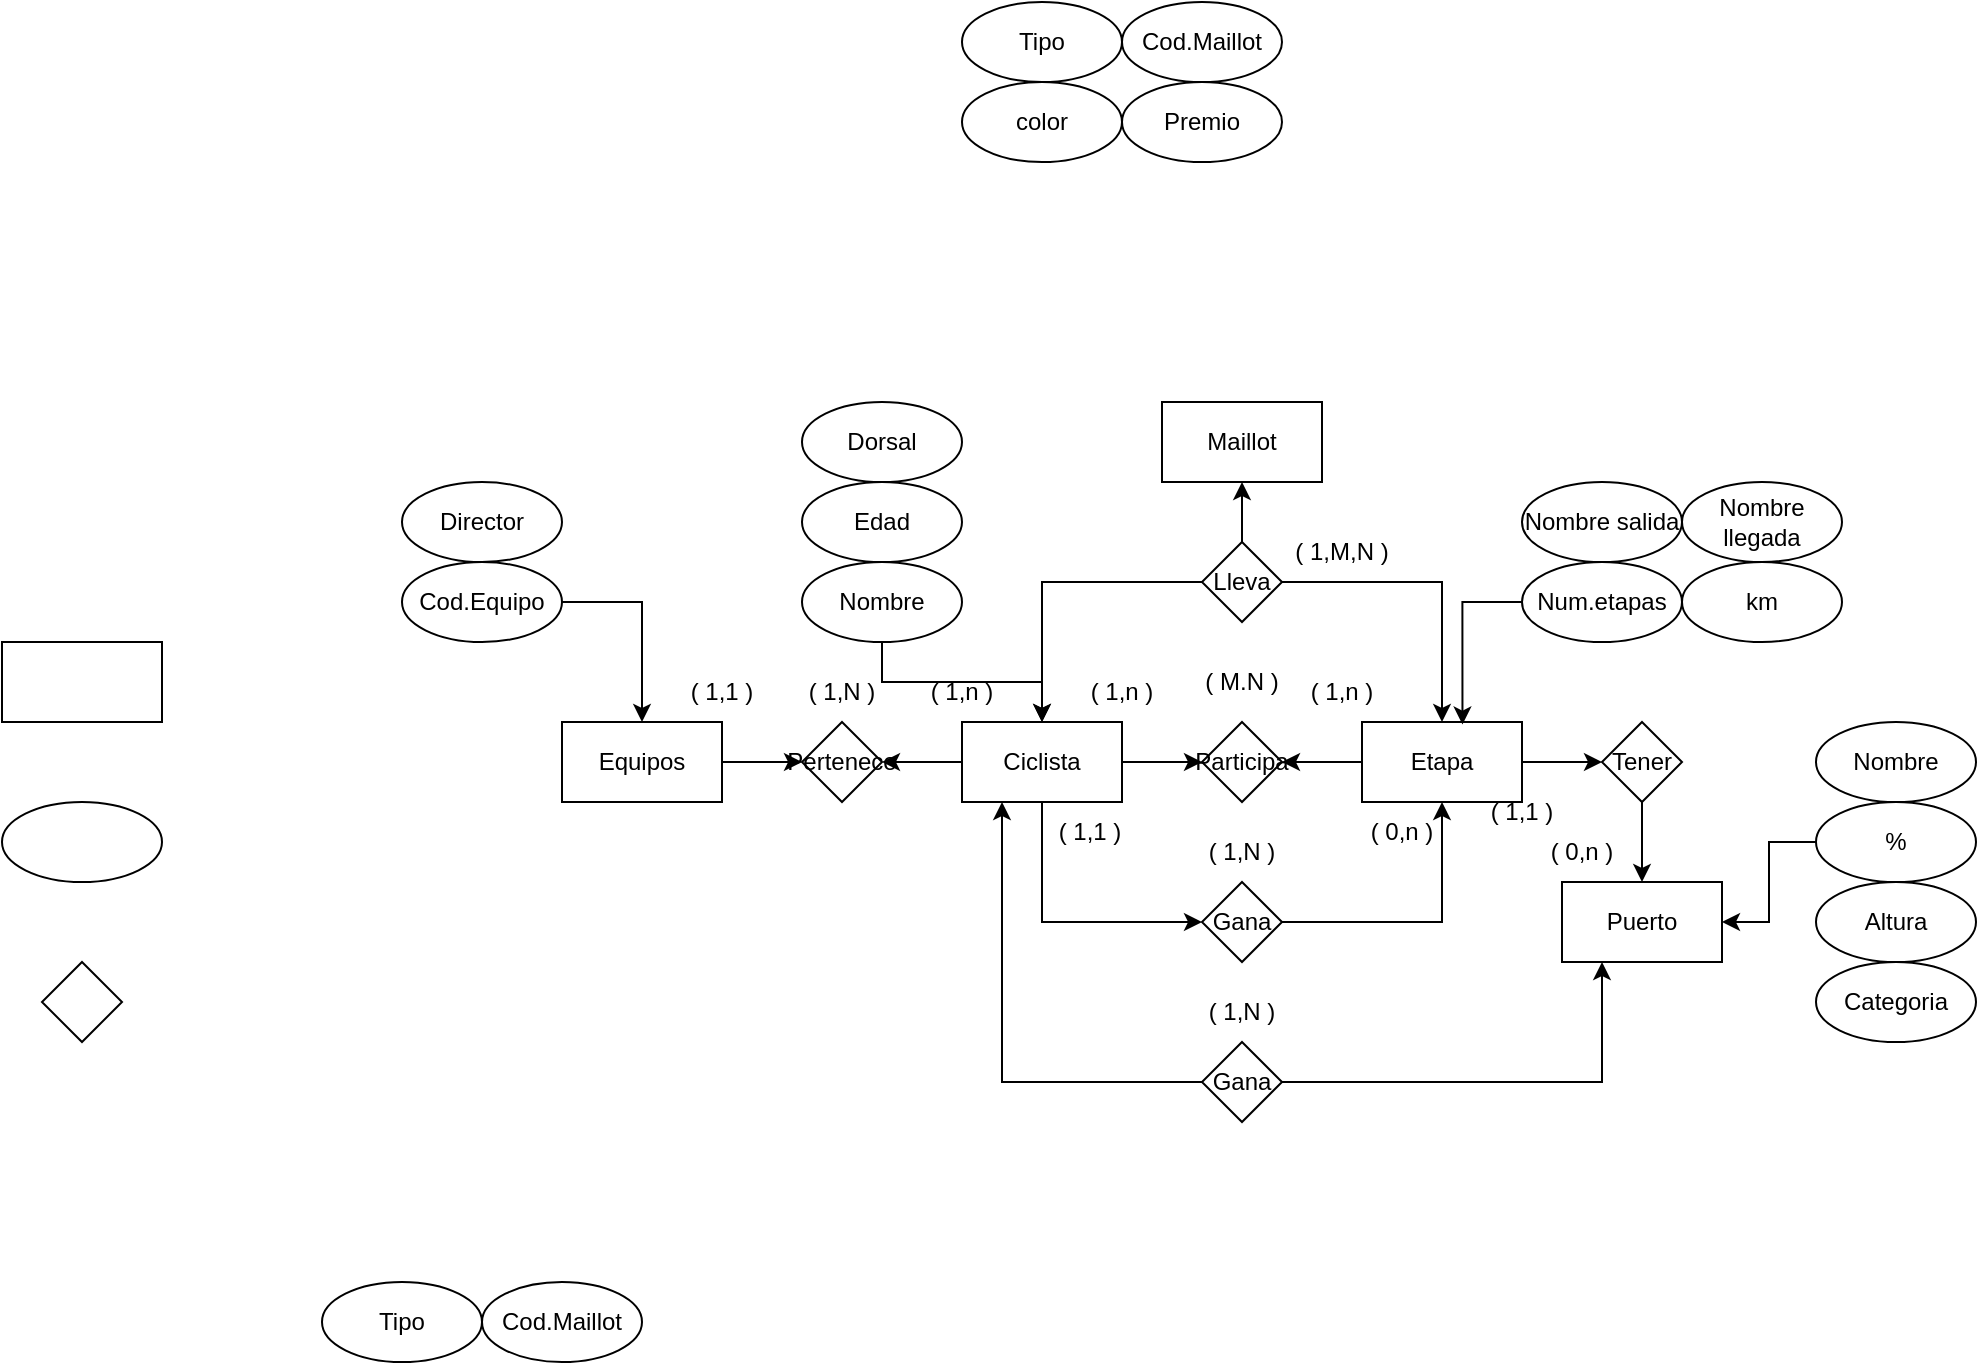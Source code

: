 <mxfile version="15.7.3" type="device"><diagram id="mr-J0UoVrdr590dHfet5" name="Page-1"><mxGraphModel dx="2277" dy="647" grid="1" gridSize="10" guides="1" tooltips="1" connect="1" arrows="1" fold="1" page="1" pageScale="1" pageWidth="827" pageHeight="1169" math="0" shadow="0"><root><mxCell id="0"/><mxCell id="1" parent="0"/><mxCell id="WsPIEm0Ky5SiM7qOa2k4-1" value="" style="rounded=0;whiteSpace=wrap;html=1;" parent="1" vertex="1"><mxGeometry x="-160" y="360" width="80" height="40" as="geometry"/></mxCell><mxCell id="WsPIEm0Ky5SiM7qOa2k4-8" value="" style="edgeStyle=orthogonalEdgeStyle;rounded=0;orthogonalLoop=1;jettySize=auto;html=1;" parent="1" source="WsPIEm0Ky5SiM7qOa2k4-2" target="WsPIEm0Ky5SiM7qOa2k4-7" edge="1"><mxGeometry relative="1" as="geometry"/></mxCell><mxCell id="WsPIEm0Ky5SiM7qOa2k4-2" value="Equipos" style="rounded=0;whiteSpace=wrap;html=1;" parent="1" vertex="1"><mxGeometry x="120" y="400" width="80" height="40" as="geometry"/></mxCell><mxCell id="WsPIEm0Ky5SiM7qOa2k4-3" value="" style="rhombus;whiteSpace=wrap;html=1;" parent="1" vertex="1"><mxGeometry x="-140" y="520" width="40" height="40" as="geometry"/></mxCell><mxCell id="WsPIEm0Ky5SiM7qOa2k4-4" value="" style="ellipse;whiteSpace=wrap;html=1;" parent="1" vertex="1"><mxGeometry x="-160" y="440" width="80" height="40" as="geometry"/></mxCell><mxCell id="WsPIEm0Ky5SiM7qOa2k4-5" value="( 1,M,N )" style="text;html=1;strokeColor=none;fillColor=none;align=center;verticalAlign=middle;whiteSpace=wrap;rounded=0;" parent="1" vertex="1"><mxGeometry x="480" y="300" width="60" height="30" as="geometry"/></mxCell><mxCell id="WsPIEm0Ky5SiM7qOa2k4-9" value="" style="edgeStyle=orthogonalEdgeStyle;rounded=0;orthogonalLoop=1;jettySize=auto;html=1;" parent="1" source="WsPIEm0Ky5SiM7qOa2k4-6" target="WsPIEm0Ky5SiM7qOa2k4-7" edge="1"><mxGeometry relative="1" as="geometry"/></mxCell><mxCell id="WsPIEm0Ky5SiM7qOa2k4-22" value="" style="edgeStyle=orthogonalEdgeStyle;rounded=0;orthogonalLoop=1;jettySize=auto;html=1;" parent="1" source="WsPIEm0Ky5SiM7qOa2k4-6" target="WsPIEm0Ky5SiM7qOa2k4-21" edge="1"><mxGeometry relative="1" as="geometry"/></mxCell><mxCell id="WsPIEm0Ky5SiM7qOa2k4-34" style="edgeStyle=orthogonalEdgeStyle;rounded=0;orthogonalLoop=1;jettySize=auto;html=1;entryX=0;entryY=0.5;entryDx=0;entryDy=0;" parent="1" source="WsPIEm0Ky5SiM7qOa2k4-6" target="WsPIEm0Ky5SiM7qOa2k4-33" edge="1"><mxGeometry relative="1" as="geometry"><Array as="points"><mxPoint x="360" y="500"/></Array></mxGeometry></mxCell><mxCell id="WsPIEm0Ky5SiM7qOa2k4-6" value="Ciclista" style="rounded=0;whiteSpace=wrap;html=1;" parent="1" vertex="1"><mxGeometry x="320" y="400" width="80" height="40" as="geometry"/></mxCell><mxCell id="WsPIEm0Ky5SiM7qOa2k4-7" value="Pertenece" style="rhombus;whiteSpace=wrap;html=1;" parent="1" vertex="1"><mxGeometry x="240" y="400" width="40" height="40" as="geometry"/></mxCell><mxCell id="WsPIEm0Ky5SiM7qOa2k4-10" value="Edad" style="ellipse;whiteSpace=wrap;html=1;" parent="1" vertex="1"><mxGeometry x="240" y="280" width="80" height="40" as="geometry"/></mxCell><mxCell id="WsPIEm0Ky5SiM7qOa2k4-11" value="Director" style="ellipse;whiteSpace=wrap;html=1;" parent="1" vertex="1"><mxGeometry x="40" y="280" width="80" height="40" as="geometry"/></mxCell><mxCell id="WsPIEm0Ky5SiM7qOa2k4-32" style="edgeStyle=orthogonalEdgeStyle;rounded=0;orthogonalLoop=1;jettySize=auto;html=1;entryX=0.5;entryY=0;entryDx=0;entryDy=0;" parent="1" source="WsPIEm0Ky5SiM7qOa2k4-12" target="WsPIEm0Ky5SiM7qOa2k4-2" edge="1"><mxGeometry relative="1" as="geometry"><Array as="points"><mxPoint x="160" y="340"/></Array></mxGeometry></mxCell><mxCell id="WsPIEm0Ky5SiM7qOa2k4-12" value="Cod.Equipo" style="ellipse;whiteSpace=wrap;html=1;" parent="1" vertex="1"><mxGeometry x="40" y="320" width="80" height="40" as="geometry"/></mxCell><mxCell id="WsPIEm0Ky5SiM7qOa2k4-14" value="Dorsal" style="ellipse;whiteSpace=wrap;html=1;" parent="1" vertex="1"><mxGeometry x="240" y="240" width="80" height="40" as="geometry"/></mxCell><mxCell id="WsPIEm0Ky5SiM7qOa2k4-16" style="edgeStyle=orthogonalEdgeStyle;rounded=0;orthogonalLoop=1;jettySize=auto;html=1;entryX=0.5;entryY=0;entryDx=0;entryDy=0;" parent="1" source="WsPIEm0Ky5SiM7qOa2k4-15" target="WsPIEm0Ky5SiM7qOa2k4-6" edge="1"><mxGeometry relative="1" as="geometry"/></mxCell><mxCell id="WsPIEm0Ky5SiM7qOa2k4-15" value="Nombre" style="ellipse;whiteSpace=wrap;html=1;" parent="1" vertex="1"><mxGeometry x="240" y="320" width="80" height="40" as="geometry"/></mxCell><mxCell id="WsPIEm0Ky5SiM7qOa2k4-17" value="( 1,N )" style="text;html=1;strokeColor=none;fillColor=none;align=center;verticalAlign=middle;whiteSpace=wrap;rounded=0;" parent="1" vertex="1"><mxGeometry x="230" y="370" width="60" height="30" as="geometry"/></mxCell><mxCell id="WsPIEm0Ky5SiM7qOa2k4-18" value="( 1,n )" style="text;html=1;strokeColor=none;fillColor=none;align=center;verticalAlign=middle;whiteSpace=wrap;rounded=0;" parent="1" vertex="1"><mxGeometry x="290" y="370" width="60" height="30" as="geometry"/></mxCell><mxCell id="WsPIEm0Ky5SiM7qOa2k4-19" value="( 1,1 )" style="text;html=1;strokeColor=none;fillColor=none;align=center;verticalAlign=middle;whiteSpace=wrap;rounded=0;" parent="1" vertex="1"><mxGeometry x="170" y="370" width="60" height="30" as="geometry"/></mxCell><mxCell id="WsPIEm0Ky5SiM7qOa2k4-23" value="" style="edgeStyle=orthogonalEdgeStyle;rounded=0;orthogonalLoop=1;jettySize=auto;html=1;" parent="1" source="WsPIEm0Ky5SiM7qOa2k4-20" target="WsPIEm0Ky5SiM7qOa2k4-21" edge="1"><mxGeometry relative="1" as="geometry"/></mxCell><mxCell id="WsPIEm0Ky5SiM7qOa2k4-41" value="" style="edgeStyle=orthogonalEdgeStyle;rounded=0;orthogonalLoop=1;jettySize=auto;html=1;" parent="1" source="WsPIEm0Ky5SiM7qOa2k4-20" target="WsPIEm0Ky5SiM7qOa2k4-40" edge="1"><mxGeometry relative="1" as="geometry"/></mxCell><mxCell id="WsPIEm0Ky5SiM7qOa2k4-20" value="Etapa" style="rounded=0;whiteSpace=wrap;html=1;" parent="1" vertex="1"><mxGeometry x="520" y="400" width="80" height="40" as="geometry"/></mxCell><mxCell id="WsPIEm0Ky5SiM7qOa2k4-21" value="Participa" style="rhombus;whiteSpace=wrap;html=1;" parent="1" vertex="1"><mxGeometry x="440" y="400" width="40" height="40" as="geometry"/></mxCell><mxCell id="WsPIEm0Ky5SiM7qOa2k4-24" value="Nombre salida" style="ellipse;whiteSpace=wrap;html=1;" parent="1" vertex="1"><mxGeometry x="600" y="280" width="80" height="40" as="geometry"/></mxCell><mxCell id="WsPIEm0Ky5SiM7qOa2k4-31" style="edgeStyle=orthogonalEdgeStyle;rounded=0;orthogonalLoop=1;jettySize=auto;html=1;entryX=0.628;entryY=0.032;entryDx=0;entryDy=0;entryPerimeter=0;" parent="1" source="WsPIEm0Ky5SiM7qOa2k4-25" target="WsPIEm0Ky5SiM7qOa2k4-20" edge="1"><mxGeometry relative="1" as="geometry"><Array as="points"><mxPoint x="570" y="340"/></Array></mxGeometry></mxCell><mxCell id="WsPIEm0Ky5SiM7qOa2k4-25" value="Num.etapas" style="ellipse;whiteSpace=wrap;html=1;" parent="1" vertex="1"><mxGeometry x="600" y="320" width="80" height="40" as="geometry"/></mxCell><mxCell id="WsPIEm0Ky5SiM7qOa2k4-26" value="Nombre llegada" style="ellipse;whiteSpace=wrap;html=1;" parent="1" vertex="1"><mxGeometry x="680" y="280" width="80" height="40" as="geometry"/></mxCell><mxCell id="WsPIEm0Ky5SiM7qOa2k4-27" value="km" style="ellipse;whiteSpace=wrap;html=1;" parent="1" vertex="1"><mxGeometry x="680" y="320" width="80" height="40" as="geometry"/></mxCell><mxCell id="WsPIEm0Ky5SiM7qOa2k4-28" value="( M.N )" style="text;html=1;strokeColor=none;fillColor=none;align=center;verticalAlign=middle;whiteSpace=wrap;rounded=0;" parent="1" vertex="1"><mxGeometry x="430" y="365" width="60" height="30" as="geometry"/></mxCell><mxCell id="WsPIEm0Ky5SiM7qOa2k4-29" value="( 1,n )" style="text;html=1;strokeColor=none;fillColor=none;align=center;verticalAlign=middle;whiteSpace=wrap;rounded=0;" parent="1" vertex="1"><mxGeometry x="370" y="370" width="60" height="30" as="geometry"/></mxCell><mxCell id="WsPIEm0Ky5SiM7qOa2k4-30" value="( 1,n )" style="text;html=1;strokeColor=none;fillColor=none;align=center;verticalAlign=middle;whiteSpace=wrap;rounded=0;" parent="1" vertex="1"><mxGeometry x="480" y="370" width="60" height="30" as="geometry"/></mxCell><mxCell id="WsPIEm0Ky5SiM7qOa2k4-35" style="edgeStyle=orthogonalEdgeStyle;rounded=0;orthogonalLoop=1;jettySize=auto;html=1;entryX=0.5;entryY=1;entryDx=0;entryDy=0;" parent="1" source="WsPIEm0Ky5SiM7qOa2k4-33" target="WsPIEm0Ky5SiM7qOa2k4-20" edge="1"><mxGeometry relative="1" as="geometry"/></mxCell><mxCell id="WsPIEm0Ky5SiM7qOa2k4-33" value="Gana" style="rhombus;whiteSpace=wrap;html=1;" parent="1" vertex="1"><mxGeometry x="440" y="480" width="40" height="40" as="geometry"/></mxCell><mxCell id="WsPIEm0Ky5SiM7qOa2k4-36" value="( 1,1 )" style="text;html=1;strokeColor=none;fillColor=none;align=center;verticalAlign=middle;whiteSpace=wrap;rounded=0;" parent="1" vertex="1"><mxGeometry x="354" y="440" width="60" height="30" as="geometry"/></mxCell><mxCell id="WsPIEm0Ky5SiM7qOa2k4-37" value="( 0,n )" style="text;html=1;strokeColor=none;fillColor=none;align=center;verticalAlign=middle;whiteSpace=wrap;rounded=0;" parent="1" vertex="1"><mxGeometry x="510" y="440" width="60" height="30" as="geometry"/></mxCell><mxCell id="WsPIEm0Ky5SiM7qOa2k4-38" value="( 1,N )" style="text;html=1;strokeColor=none;fillColor=none;align=center;verticalAlign=middle;whiteSpace=wrap;rounded=0;" parent="1" vertex="1"><mxGeometry x="430" y="450" width="60" height="30" as="geometry"/></mxCell><mxCell id="WsPIEm0Ky5SiM7qOa2k4-39" value="Puerto" style="rounded=0;whiteSpace=wrap;html=1;" parent="1" vertex="1"><mxGeometry x="620" y="480" width="80" height="40" as="geometry"/></mxCell><mxCell id="WsPIEm0Ky5SiM7qOa2k4-42" value="" style="edgeStyle=orthogonalEdgeStyle;rounded=0;orthogonalLoop=1;jettySize=auto;html=1;" parent="1" source="WsPIEm0Ky5SiM7qOa2k4-40" target="WsPIEm0Ky5SiM7qOa2k4-39" edge="1"><mxGeometry relative="1" as="geometry"/></mxCell><mxCell id="WsPIEm0Ky5SiM7qOa2k4-40" value="Tener" style="rhombus;whiteSpace=wrap;html=1;" parent="1" vertex="1"><mxGeometry x="640" y="400" width="40" height="40" as="geometry"/></mxCell><mxCell id="WsPIEm0Ky5SiM7qOa2k4-43" value="( 1,1 )" style="text;html=1;strokeColor=none;fillColor=none;align=center;verticalAlign=middle;whiteSpace=wrap;rounded=0;" parent="1" vertex="1"><mxGeometry x="570" y="430" width="60" height="30" as="geometry"/></mxCell><mxCell id="WsPIEm0Ky5SiM7qOa2k4-44" value="( 0,n )" style="text;html=1;strokeColor=none;fillColor=none;align=center;verticalAlign=middle;whiteSpace=wrap;rounded=0;" parent="1" vertex="1"><mxGeometry x="600" y="450" width="60" height="30" as="geometry"/></mxCell><mxCell id="WsPIEm0Ky5SiM7qOa2k4-49" style="edgeStyle=orthogonalEdgeStyle;rounded=0;orthogonalLoop=1;jettySize=auto;html=1;entryX=1;entryY=0.5;entryDx=0;entryDy=0;" parent="1" source="WsPIEm0Ky5SiM7qOa2k4-45" target="WsPIEm0Ky5SiM7qOa2k4-39" edge="1"><mxGeometry relative="1" as="geometry"/></mxCell><mxCell id="WsPIEm0Ky5SiM7qOa2k4-45" value="%" style="ellipse;whiteSpace=wrap;html=1;" parent="1" vertex="1"><mxGeometry x="747" y="440" width="80" height="40" as="geometry"/></mxCell><mxCell id="WsPIEm0Ky5SiM7qOa2k4-46" value="Nombre" style="ellipse;whiteSpace=wrap;html=1;" parent="1" vertex="1"><mxGeometry x="747" y="400" width="80" height="40" as="geometry"/></mxCell><mxCell id="WsPIEm0Ky5SiM7qOa2k4-47" value="Altura" style="ellipse;whiteSpace=wrap;html=1;" parent="1" vertex="1"><mxGeometry x="747" y="480" width="80" height="40" as="geometry"/></mxCell><mxCell id="WsPIEm0Ky5SiM7qOa2k4-48" value="Categoria" style="ellipse;whiteSpace=wrap;html=1;" parent="1" vertex="1"><mxGeometry x="747" y="520" width="80" height="40" as="geometry"/></mxCell><mxCell id="WsPIEm0Ky5SiM7qOa2k4-51" style="edgeStyle=orthogonalEdgeStyle;rounded=0;orthogonalLoop=1;jettySize=auto;html=1;entryX=0.25;entryY=1;entryDx=0;entryDy=0;" parent="1" source="WsPIEm0Ky5SiM7qOa2k4-50" target="WsPIEm0Ky5SiM7qOa2k4-6" edge="1"><mxGeometry relative="1" as="geometry"/></mxCell><mxCell id="WsPIEm0Ky5SiM7qOa2k4-52" style="edgeStyle=orthogonalEdgeStyle;rounded=0;orthogonalLoop=1;jettySize=auto;html=1;entryX=0.25;entryY=1;entryDx=0;entryDy=0;" parent="1" source="WsPIEm0Ky5SiM7qOa2k4-50" target="WsPIEm0Ky5SiM7qOa2k4-39" edge="1"><mxGeometry relative="1" as="geometry"/></mxCell><mxCell id="WsPIEm0Ky5SiM7qOa2k4-50" value="Gana" style="rhombus;whiteSpace=wrap;html=1;" parent="1" vertex="1"><mxGeometry x="440" y="560" width="40" height="40" as="geometry"/></mxCell><mxCell id="WsPIEm0Ky5SiM7qOa2k4-53" value="( 1,N )" style="text;html=1;strokeColor=none;fillColor=none;align=center;verticalAlign=middle;whiteSpace=wrap;rounded=0;" parent="1" vertex="1"><mxGeometry x="430" y="530" width="60" height="30" as="geometry"/></mxCell><mxCell id="WsPIEm0Ky5SiM7qOa2k4-56" value="Maillot" style="rounded=0;whiteSpace=wrap;html=1;" parent="1" vertex="1"><mxGeometry x="420" y="240" width="80" height="40" as="geometry"/></mxCell><mxCell id="WsPIEm0Ky5SiM7qOa2k4-57" value="Tipo" style="ellipse;whiteSpace=wrap;html=1;" parent="1" vertex="1"><mxGeometry y="680" width="80" height="40" as="geometry"/></mxCell><mxCell id="WsPIEm0Ky5SiM7qOa2k4-58" value="Cod.Maillot" style="ellipse;whiteSpace=wrap;html=1;" parent="1" vertex="1"><mxGeometry x="80" y="680" width="80" height="40" as="geometry"/></mxCell><mxCell id="WsPIEm0Ky5SiM7qOa2k4-59" value="color" style="ellipse;whiteSpace=wrap;html=1;" parent="1" vertex="1"><mxGeometry x="320" y="80" width="80" height="40" as="geometry"/></mxCell><mxCell id="WsPIEm0Ky5SiM7qOa2k4-60" value="Premio" style="ellipse;whiteSpace=wrap;html=1;" parent="1" vertex="1"><mxGeometry x="400" y="80" width="80" height="40" as="geometry"/></mxCell><mxCell id="WsPIEm0Ky5SiM7qOa2k4-61" value="Tipo" style="ellipse;whiteSpace=wrap;html=1;" parent="1" vertex="1"><mxGeometry x="320" y="40" width="80" height="40" as="geometry"/></mxCell><mxCell id="WsPIEm0Ky5SiM7qOa2k4-62" value="Cod.Maillot" style="ellipse;whiteSpace=wrap;html=1;" parent="1" vertex="1"><mxGeometry x="400" y="40" width="80" height="40" as="geometry"/></mxCell><mxCell id="WsPIEm0Ky5SiM7qOa2k4-70" style="edgeStyle=orthogonalEdgeStyle;rounded=0;orthogonalLoop=1;jettySize=auto;html=1;entryX=0.5;entryY=0;entryDx=0;entryDy=0;" parent="1" source="WsPIEm0Ky5SiM7qOa2k4-64" target="WsPIEm0Ky5SiM7qOa2k4-6" edge="1"><mxGeometry relative="1" as="geometry"/></mxCell><mxCell id="WsPIEm0Ky5SiM7qOa2k4-71" style="edgeStyle=orthogonalEdgeStyle;rounded=0;orthogonalLoop=1;jettySize=auto;html=1;" parent="1" source="WsPIEm0Ky5SiM7qOa2k4-64" target="WsPIEm0Ky5SiM7qOa2k4-20" edge="1"><mxGeometry relative="1" as="geometry"/></mxCell><mxCell id="WsPIEm0Ky5SiM7qOa2k4-72" style="edgeStyle=orthogonalEdgeStyle;rounded=0;orthogonalLoop=1;jettySize=auto;html=1;entryX=0.5;entryY=1;entryDx=0;entryDy=0;" parent="1" source="WsPIEm0Ky5SiM7qOa2k4-64" target="WsPIEm0Ky5SiM7qOa2k4-56" edge="1"><mxGeometry relative="1" as="geometry"/></mxCell><mxCell id="WsPIEm0Ky5SiM7qOa2k4-64" value="Lleva" style="rhombus;whiteSpace=wrap;html=1;" parent="1" vertex="1"><mxGeometry x="440" y="310" width="40" height="40" as="geometry"/></mxCell></root></mxGraphModel></diagram></mxfile>